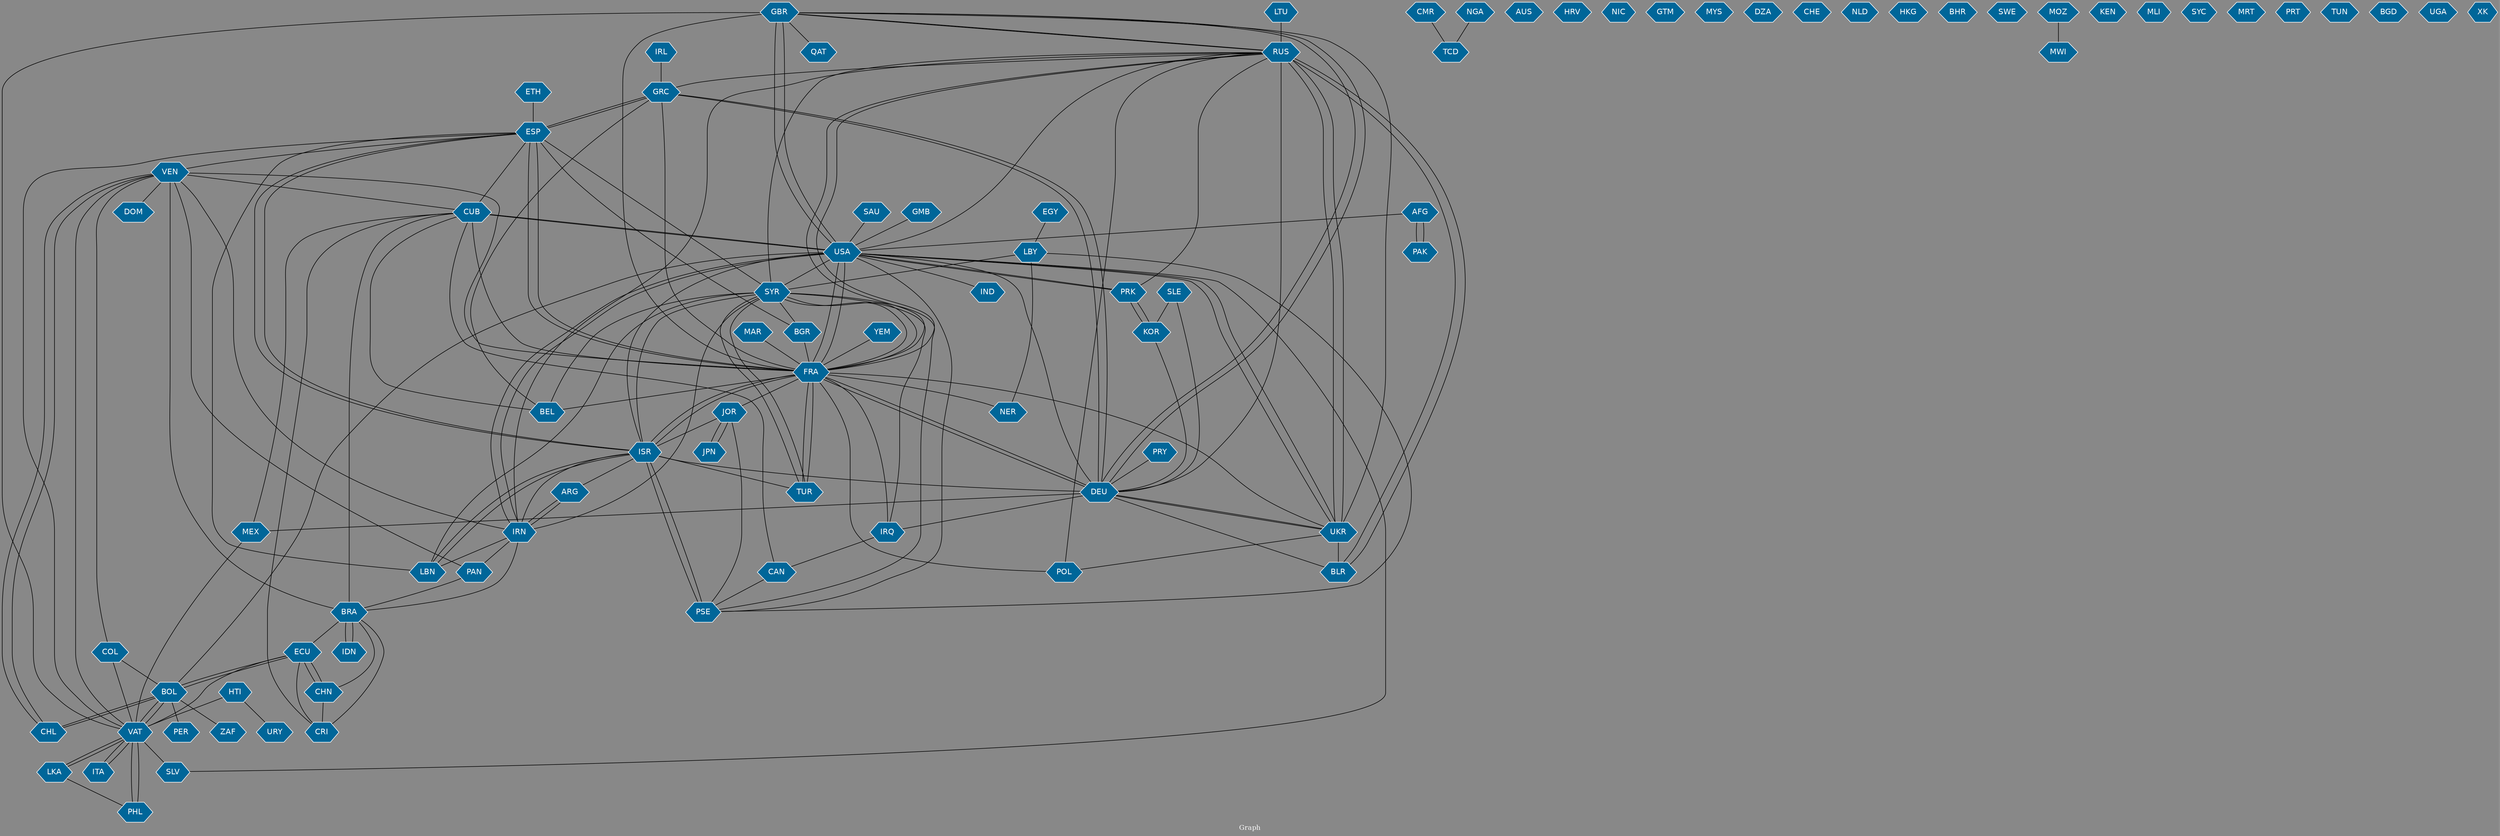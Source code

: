 // Countries together in item graph
graph {
	graph [bgcolor="#888888" fontcolor=white fontsize=12 label="Graph" outputorder=edgesfirst overlap=prism]
	node [color=white fillcolor="#006699" fontcolor=white fontname=Helvetica shape=hexagon style=filled]
	edge [arrowhead=open color=black fontcolor=white fontname=Courier fontsize=12]
		GBR [label=GBR]
		GRC [label=GRC]
		POL [label=POL]
		BEL [label=BEL]
		IDN [label=IDN]
		CMR [label=CMR]
		TCD [label=TCD]
		ISR [label=ISR]
		CAN [label=CAN]
		PSE [label=PSE]
		RUS [label=RUS]
		ESP [label=ESP]
		MEX [label=MEX]
		ITA [label=ITA]
		IRQ [label=IRQ]
		CHN [label=CHN]
		AUS [label=AUS]
		USA [label=USA]
		HRV [label=HRV]
		SYR [label=SYR]
		BOL [label=BOL]
		UKR [label=UKR]
		DEU [label=DEU]
		ARG [label=ARG]
		NIC [label=NIC]
		JOR [label=JOR]
		BRA [label=BRA]
		CUB [label=CUB]
		GTM [label=GTM]
		IND [label=IND]
		LBN [label=LBN]
		TUR [label=TUR]
		COL [label=COL]
		FRA [label=FRA]
		PRK [label=PRK]
		VAT [label=VAT]
		ECU [label=ECU]
		JPN [label=JPN]
		MYS [label=MYS]
		BLR [label=BLR]
		LBY [label=LBY]
		PHL [label=PHL]
		BGR [label=BGR]
		DZA [label=DZA]
		IRN [label=IRN]
		ETH [label=ETH]
		CHE [label=CHE]
		NGA [label=NGA]
		VEN [label=VEN]
		CHL [label=CHL]
		PAK [label=PAK]
		NLD [label=NLD]
		HKG [label=HKG]
		ZAF [label=ZAF]
		BHR [label=BHR]
		LKA [label=LKA]
		YEM [label=YEM]
		IRL [label=IRL]
		AFG [label=AFG]
		SAU [label=SAU]
		HTI [label=HTI]
		SWE [label=SWE]
		DOM [label=DOM]
		PRY [label=PRY]
		MOZ [label=MOZ]
		KEN [label=KEN]
		PAN [label=PAN]
		LTU [label=LTU]
		PER [label=PER]
		EGY [label=EGY]
		MLI [label=MLI]
		SYC [label=SYC]
		KOR [label=KOR]
		SLE [label=SLE]
		MRT [label=MRT]
		NER [label=NER]
		SLV [label=SLV]
		QAT [label=QAT]
		PRT [label=PRT]
		MWI [label=MWI]
		TUN [label=TUN]
		BGD [label=BGD]
		UGA [label=UGA]
		MAR [label=MAR]
		CRI [label=CRI]
		XK [label=XK]
		URY [label=URY]
		GMB [label=GMB]
			FRA -- BEL [weight=1]
			TUR -- SYR [weight=1]
			COL -- VAT [weight=1]
			PHL -- VAT [weight=6]
			ESP -- CUB [weight=1]
			DEU -- MEX [weight=1]
			BOL -- ECU [weight=1]
			LBY -- SYR [weight=1]
			BRA -- ECU [weight=1]
			CMR -- TCD [weight=1]
			JPN -- JOR [weight=1]
			VEN -- DOM [weight=1]
			ISR -- FRA [weight=6]
			SYR -- TUR [weight=1]
			DEU -- GBR [weight=1]
			AFG -- USA [weight=1]
			BRA -- IDN [weight=1]
			CAN -- PSE [weight=1]
			LBN -- ESP [weight=1]
			ISR -- DEU [weight=1]
			BEL -- GRC [weight=1]
			IRN -- ISR [weight=1]
			FRA -- JOR [weight=1]
			FRA -- VEN [weight=1]
			ECU -- BOL [weight=1]
			CHN -- BRA [weight=1]
			IRQ -- CAN [weight=1]
			LTU -- RUS [weight=1]
			PRK -- USA [weight=1]
			CHN -- CRI [weight=1]
			USA -- UKR [weight=1]
			USA -- IRN [weight=1]
			YEM -- FRA [weight=2]
			IRN -- PAN [weight=1]
			BRA -- CRI [weight=1]
			SYR -- BGR [weight=1]
			KOR -- PRK [weight=1]
			DEU -- RUS [weight=2]
			DEU -- BLR [weight=1]
			SYR -- IRQ [weight=2]
			VEN -- IRN [weight=1]
			TUR -- FRA [weight=2]
			IRN -- ARG [weight=1]
			FRA -- NER [weight=1]
			POL -- FRA [weight=1]
			ARG -- IRN [weight=1]
			ISR -- TUR [weight=1]
			SLE -- DEU [weight=1]
			LBY -- NER [weight=1]
			USA -- SYR [weight=1]
			VAT -- ECU [weight=2]
			GBR -- DEU [weight=1]
			ECU -- CHN [weight=2]
			ECU -- CRI [weight=1]
			ISR -- LBN [weight=2]
			GBR -- QAT [weight=1]
			BEL -- CUB [weight=1]
			LBN -- SYR [weight=2]
			UKR -- USA [weight=1]
			ETH -- ESP [weight=1]
			PSE -- USA [weight=1]
			RUS -- PRK [weight=1]
			SYR -- RUS [weight=2]
			PSE -- ISR [weight=3]
			KOR -- DEU [weight=1]
			ISR -- USA [weight=1]
			DEU -- GRC [weight=2]
			FRA -- ESP [weight=3]
			GBR -- RUS [weight=1]
			IDN -- BRA [weight=1]
			FRA -- GRC [weight=2]
			USA -- SLV [weight=1]
			BOL -- VAT [weight=1]
			FRA -- DEU [weight=3]
			VEN -- CHL [weight=1]
			USA -- PRK [weight=2]
			HTI -- URY [weight=1]
			PAK -- AFG [weight=1]
			IRN -- RUS [weight=2]
			FRA -- USA [weight=2]
			DEU -- FRA [weight=3]
			ISR -- PSE [weight=3]
			VAT -- BOL [weight=2]
			ESP -- SYR [weight=1]
			FRA -- GBR [weight=3]
			CUB -- USA [weight=9]
			UKR -- POL [weight=1]
			PAN -- BRA [weight=1]
			GMB -- USA [weight=1]
			ESP -- FRA [weight=3]
			DEU -- UKR [weight=2]
			HTI -- VAT [weight=1]
			IRL -- GRC [weight=1]
			ESP -- VEN [weight=1]
			CHL -- VEN [weight=1]
			VAT -- GBR [weight=1]
			DEU -- IRQ [weight=1]
			VAT -- VEN [weight=1]
			FRA -- SYR [weight=2]
			VEN -- PAN [weight=1]
			VAT -- ITA [weight=1]
			CAN -- CUB [weight=1]
			ISR -- ARG [weight=1]
			SYR -- FRA [weight=2]
			RUS -- UKR [weight=5]
			USA -- FRA [weight=4]
			FRA -- RUS [weight=1]
			IRN -- USA [weight=1]
			VAT -- PHL [weight=5]
			BOL -- PER [weight=1]
			JOR -- JPN [weight=1]
			VEN -- BRA [weight=2]
			CHL -- BOL [weight=1]
			POL -- RUS [weight=1]
			CUB -- CRI [weight=1]
			MEX -- VAT [weight=1]
			EGY -- LBY [weight=1]
			COL -- BOL [weight=1]
			CUB -- BRA [weight=1]
			USA -- BOL [weight=1]
			NGA -- TCD [weight=1]
			GBR -- USA [weight=1]
			JOR -- PSE [weight=1]
			GRC -- ESP [weight=4]
			VEN -- CUB [weight=1]
			IRN -- SYR [weight=1]
			ISR -- ESP [weight=1]
			ESP -- GRC [weight=2]
			UKR -- DEU [weight=2]
			BGR -- FRA [weight=2]
			UKR -- RUS [weight=6]
			UKR -- BLR [weight=2]
			CUB -- FRA [weight=1]
			ESP -- BGR [weight=1]
			ISR -- SYR [weight=1]
			RUS -- FRA [weight=1]
			ESP -- ISR [weight=1]
			VEN -- COL [weight=1]
			FRA -- IRQ [weight=1]
			LBN -- ISR [weight=1]
			ESP -- VAT [weight=1]
			FRA -- TUR [weight=1]
			USA -- IND [weight=1]
			LKA -- VAT [weight=4]
			BEL -- SYR [weight=1]
			IRN -- BRA [weight=1]
			LKA -- PHL [weight=2]
			GBR -- UKR [weight=1]
			JOR -- ISR [weight=1]
			ITA -- VAT [weight=1]
			CHN -- ECU [weight=1]
			RUS -- USA [weight=2]
			USA -- CUB [weight=11]
			DEU -- USA [weight=1]
			SLE -- KOR [weight=1]
			RUS -- GBR [weight=1]
			RUS -- BLR [weight=1]
			PRY -- DEU [weight=1]
			VAT -- LKA [weight=3]
			GRC -- DEU [weight=2]
			PRK -- KOR [weight=1]
			MAR -- FRA [weight=1]
			BOL -- CHL [weight=1]
			FRA -- ISR [weight=3]
			MOZ -- MWI [weight=1]
			BLR -- RUS [weight=1]
			MEX -- CUB [weight=1]
			USA -- GBR [weight=3]
			FRA -- UKR [weight=1]
			VAT -- SLV [weight=2]
			AFG -- PAK [weight=2]
			BOL -- ZAF [weight=1]
			PSE -- SYR [weight=1]
			RUS -- GRC [weight=1]
			IRN -- LBN [weight=1]
			LBY -- PSE [weight=1]
			SAU -- USA [weight=1]
}